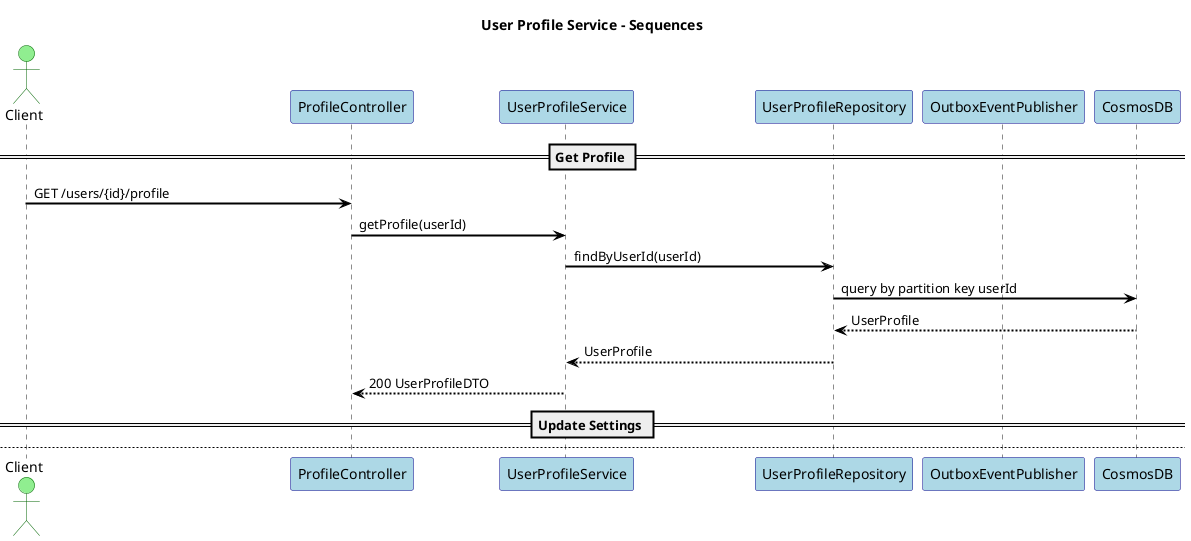 @startuml
title User Profile Service - Sequences

skinparam shadowing false
skinparam fontName "Helvetica"
skinparam titleFontName "Helvetica"
skinparam legendFontName "Helvetica"
skinparam noteFontName "Helvetica"
skinparam backgroundColor white
skinparam participantBackgroundColor lightblue
skinparam participantBorderColor darkblue
skinparam actorBackgroundColor lightgreen
skinparam actorBorderColor darkgreen
skinparam arrowColor black
skinparam arrowThickness 2
skinparam sequenceArrowThickness 2
skinparam sequenceMessageAlignment left
skinparam sequenceReferenceBackgroundColor lightyellow
skinparam sequenceReferenceBorderColor black


actor Client
participant "ProfileController" as C
participant "UserProfileService" as S
participant "UserProfileRepository" as Repo
participant "OutboxEventPublisher" as Outbox
participant "CosmosDB" as Cosmos

== Get Profile ==
Client -> C: GET /users/{id}/profile
C -> S: getProfile(userId)
S -> Repo: findByUserId(userId)
Repo -> Cosmos: query by partition key userId
Cosmos --> Repo: UserProfile
Repo --> S: UserProfile
S --> C: 200 UserProfileDTO

== Update Settings ==
newpage Update Settings
Client -> C: PATCH /users/{id}/settings {notifications, privacy}
C -> S: updateSettings(userId, dto)
S -> Repo: updateSettings(userId, Settings)
Repo -> Cosmos: upsert document
Cosmos --> Repo: ok
S -> Outbox: publish(SettingsUpdated{userId})
Outbox --> S: ack
S --> Client: 200 SettingsDTO

== Update Preferences ==
newpage Update Preferences
Client -> C: PATCH /users/{id}/preferences {topics, theme}
C -> S: updatePreferences(userId, dto)
S -> Repo: updatePreferences(userId, Preferences)
Repo -> Cosmos: upsert document
Cosmos --> Repo: ok
S -> Outbox: publish(PreferencesUpdated{userId})
Outbox --> S: ack
S --> Client: 200 PreferencesDTO

@enduml
